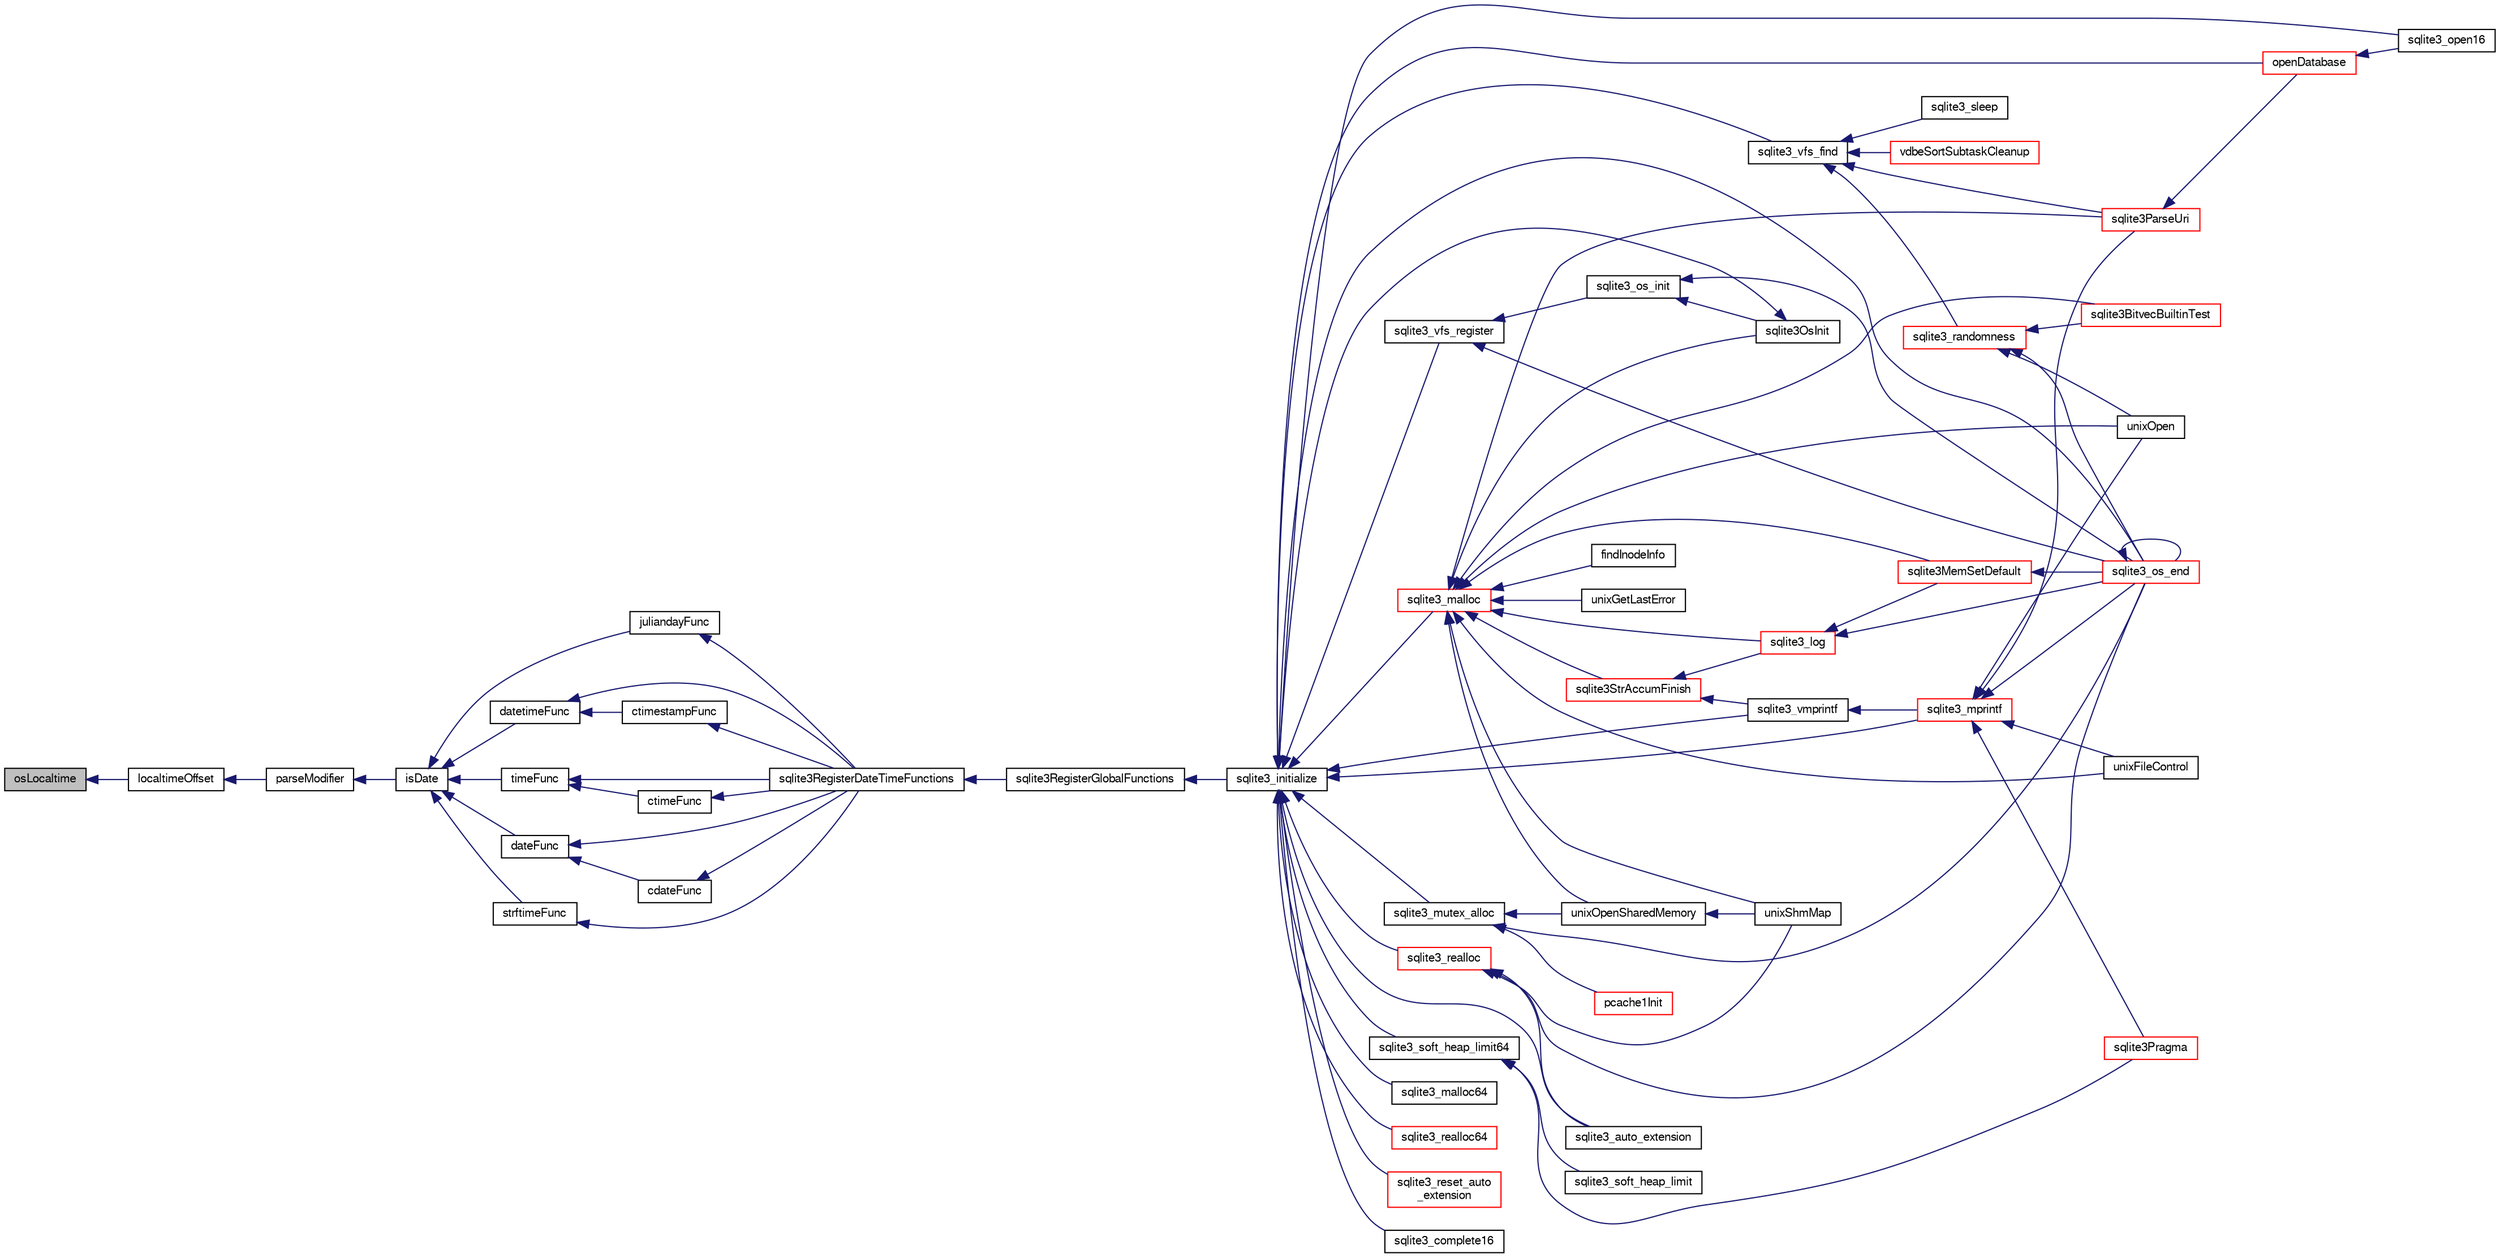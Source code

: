 digraph "osLocaltime"
{
  edge [fontname="FreeSans",fontsize="10",labelfontname="FreeSans",labelfontsize="10"];
  node [fontname="FreeSans",fontsize="10",shape=record];
  rankdir="LR";
  Node188982 [label="osLocaltime",height=0.2,width=0.4,color="black", fillcolor="grey75", style="filled", fontcolor="black"];
  Node188982 -> Node188983 [dir="back",color="midnightblue",fontsize="10",style="solid",fontname="FreeSans"];
  Node188983 [label="localtimeOffset",height=0.2,width=0.4,color="black", fillcolor="white", style="filled",URL="$sqlite3_8c.html#a90df73d3001a38322fee639ae369b637"];
  Node188983 -> Node188984 [dir="back",color="midnightblue",fontsize="10",style="solid",fontname="FreeSans"];
  Node188984 [label="parseModifier",height=0.2,width=0.4,color="black", fillcolor="white", style="filled",URL="$sqlite3_8c.html#af27e39a2d2026d0f51799a9c254c4f06"];
  Node188984 -> Node188985 [dir="back",color="midnightblue",fontsize="10",style="solid",fontname="FreeSans"];
  Node188985 [label="isDate",height=0.2,width=0.4,color="black", fillcolor="white", style="filled",URL="$sqlite3_8c.html#a88586fabfb5a2ee248ccf6f5dfb90904"];
  Node188985 -> Node188986 [dir="back",color="midnightblue",fontsize="10",style="solid",fontname="FreeSans"];
  Node188986 [label="juliandayFunc",height=0.2,width=0.4,color="black", fillcolor="white", style="filled",URL="$sqlite3_8c.html#ac3eed2d3f72c21bee1e65f9d0f33a263"];
  Node188986 -> Node188987 [dir="back",color="midnightblue",fontsize="10",style="solid",fontname="FreeSans"];
  Node188987 [label="sqlite3RegisterDateTimeFunctions",height=0.2,width=0.4,color="black", fillcolor="white", style="filled",URL="$sqlite3_8c.html#a44405fdf6c4462912007f6602ecc0bb4"];
  Node188987 -> Node188988 [dir="back",color="midnightblue",fontsize="10",style="solid",fontname="FreeSans"];
  Node188988 [label="sqlite3RegisterGlobalFunctions",height=0.2,width=0.4,color="black", fillcolor="white", style="filled",URL="$sqlite3_8c.html#a9f75bd111010f29e1b8d74344473c4ec"];
  Node188988 -> Node188989 [dir="back",color="midnightblue",fontsize="10",style="solid",fontname="FreeSans"];
  Node188989 [label="sqlite3_initialize",height=0.2,width=0.4,color="black", fillcolor="white", style="filled",URL="$sqlite3_8h.html#ab0c0ee2d5d4cf8b28e9572296a8861df"];
  Node188989 -> Node188990 [dir="back",color="midnightblue",fontsize="10",style="solid",fontname="FreeSans"];
  Node188990 [label="sqlite3_vfs_find",height=0.2,width=0.4,color="black", fillcolor="white", style="filled",URL="$sqlite3_8h.html#ac201a26de3dfa1d6deb8069eb8d95627"];
  Node188990 -> Node188991 [dir="back",color="midnightblue",fontsize="10",style="solid",fontname="FreeSans"];
  Node188991 [label="sqlite3_randomness",height=0.2,width=0.4,color="red", fillcolor="white", style="filled",URL="$sqlite3_8h.html#aa452ad88657d4606e137b09c4e9315c7"];
  Node188991 -> Node188995 [dir="back",color="midnightblue",fontsize="10",style="solid",fontname="FreeSans"];
  Node188995 [label="unixOpen",height=0.2,width=0.4,color="black", fillcolor="white", style="filled",URL="$sqlite3_8c.html#a8ed5efc47b6e14f7805cd1bb9b215775"];
  Node188991 -> Node188996 [dir="back",color="midnightblue",fontsize="10",style="solid",fontname="FreeSans"];
  Node188996 [label="sqlite3_os_end",height=0.2,width=0.4,color="red", fillcolor="white", style="filled",URL="$sqlite3_8h.html#a2288c95881ecca13d994e42b6a958906"];
  Node188996 -> Node188996 [dir="back",color="midnightblue",fontsize="10",style="solid",fontname="FreeSans"];
  Node188991 -> Node188998 [dir="back",color="midnightblue",fontsize="10",style="solid",fontname="FreeSans"];
  Node188998 [label="sqlite3BitvecBuiltinTest",height=0.2,width=0.4,color="red", fillcolor="white", style="filled",URL="$sqlite3_8c.html#a9b4e3e921ce1ede6f10a9106c034ff9b"];
  Node188990 -> Node189394 [dir="back",color="midnightblue",fontsize="10",style="solid",fontname="FreeSans"];
  Node189394 [label="vdbeSortSubtaskCleanup",height=0.2,width=0.4,color="red", fillcolor="white", style="filled",URL="$sqlite3_8c.html#abc8ce4c3ef58cc10f5b27642aab32b30"];
  Node188990 -> Node189397 [dir="back",color="midnightblue",fontsize="10",style="solid",fontname="FreeSans"];
  Node189397 [label="sqlite3ParseUri",height=0.2,width=0.4,color="red", fillcolor="white", style="filled",URL="$sqlite3_8c.html#aaa912f29a67460d8b2186c97056e8767"];
  Node189397 -> Node189240 [dir="back",color="midnightblue",fontsize="10",style="solid",fontname="FreeSans"];
  Node189240 [label="openDatabase",height=0.2,width=0.4,color="red", fillcolor="white", style="filled",URL="$sqlite3_8c.html#a6a9c3bc3a64234e863413f41db473758"];
  Node189240 -> Node189243 [dir="back",color="midnightblue",fontsize="10",style="solid",fontname="FreeSans"];
  Node189243 [label="sqlite3_open16",height=0.2,width=0.4,color="black", fillcolor="white", style="filled",URL="$sqlite3_8h.html#adbc401bb96713f32e553db32f6f3ca33"];
  Node188990 -> Node189398 [dir="back",color="midnightblue",fontsize="10",style="solid",fontname="FreeSans"];
  Node189398 [label="sqlite3_sleep",height=0.2,width=0.4,color="black", fillcolor="white", style="filled",URL="$sqlite3_8h.html#ad0c133ddbbecb6433f3c6ebef8966efa"];
  Node188989 -> Node189399 [dir="back",color="midnightblue",fontsize="10",style="solid",fontname="FreeSans"];
  Node189399 [label="sqlite3_vfs_register",height=0.2,width=0.4,color="black", fillcolor="white", style="filled",URL="$sqlite3_8h.html#a7184b289ccd4c4c7200589137d88c4ae"];
  Node189399 -> Node189400 [dir="back",color="midnightblue",fontsize="10",style="solid",fontname="FreeSans"];
  Node189400 [label="sqlite3_os_init",height=0.2,width=0.4,color="black", fillcolor="white", style="filled",URL="$sqlite3_8h.html#acebc2290d00a32d3afe2361f2979038b"];
  Node189400 -> Node189401 [dir="back",color="midnightblue",fontsize="10",style="solid",fontname="FreeSans"];
  Node189401 [label="sqlite3OsInit",height=0.2,width=0.4,color="black", fillcolor="white", style="filled",URL="$sqlite3_8c.html#afeaa886fe1ca086a30fd278b1d069762"];
  Node189401 -> Node188989 [dir="back",color="midnightblue",fontsize="10",style="solid",fontname="FreeSans"];
  Node189400 -> Node188996 [dir="back",color="midnightblue",fontsize="10",style="solid",fontname="FreeSans"];
  Node189399 -> Node188996 [dir="back",color="midnightblue",fontsize="10",style="solid",fontname="FreeSans"];
  Node188989 -> Node189402 [dir="back",color="midnightblue",fontsize="10",style="solid",fontname="FreeSans"];
  Node189402 [label="sqlite3_mutex_alloc",height=0.2,width=0.4,color="black", fillcolor="white", style="filled",URL="$sqlite3_8h.html#aa3f89418cd18e99596435c958b29b650"];
  Node189402 -> Node189403 [dir="back",color="midnightblue",fontsize="10",style="solid",fontname="FreeSans"];
  Node189403 [label="unixOpenSharedMemory",height=0.2,width=0.4,color="black", fillcolor="white", style="filled",URL="$sqlite3_8c.html#a30775afa2e08ca6ddc7853326afed7c7"];
  Node189403 -> Node189404 [dir="back",color="midnightblue",fontsize="10",style="solid",fontname="FreeSans"];
  Node189404 [label="unixShmMap",height=0.2,width=0.4,color="black", fillcolor="white", style="filled",URL="$sqlite3_8c.html#aeaa77f0ab08a4f4ee5f86e8c9727e974"];
  Node189402 -> Node188996 [dir="back",color="midnightblue",fontsize="10",style="solid",fontname="FreeSans"];
  Node189402 -> Node189405 [dir="back",color="midnightblue",fontsize="10",style="solid",fontname="FreeSans"];
  Node189405 [label="pcache1Init",height=0.2,width=0.4,color="red", fillcolor="white", style="filled",URL="$sqlite3_8c.html#a05e9c1daf3dd812db1d769b69b20e069"];
  Node188989 -> Node189475 [dir="back",color="midnightblue",fontsize="10",style="solid",fontname="FreeSans"];
  Node189475 [label="sqlite3_soft_heap_limit64",height=0.2,width=0.4,color="black", fillcolor="white", style="filled",URL="$sqlite3_8h.html#ab37b3a4d1652e3acb2c43d1252e6b852"];
  Node189475 -> Node189476 [dir="back",color="midnightblue",fontsize="10",style="solid",fontname="FreeSans"];
  Node189476 [label="sqlite3_soft_heap_limit",height=0.2,width=0.4,color="black", fillcolor="white", style="filled",URL="$sqlite3_8h.html#a18c3472581de3072201723e798524fdc"];
  Node189475 -> Node189083 [dir="back",color="midnightblue",fontsize="10",style="solid",fontname="FreeSans"];
  Node189083 [label="sqlite3Pragma",height=0.2,width=0.4,color="red", fillcolor="white", style="filled",URL="$sqlite3_8c.html#a111391370f58f8e6a6eca51fd34d62ed"];
  Node188989 -> Node189477 [dir="back",color="midnightblue",fontsize="10",style="solid",fontname="FreeSans"];
  Node189477 [label="sqlite3_malloc",height=0.2,width=0.4,color="red", fillcolor="white", style="filled",URL="$sqlite3_8h.html#a510e31845345737f17d86ce0b2328356"];
  Node189477 -> Node189401 [dir="back",color="midnightblue",fontsize="10",style="solid",fontname="FreeSans"];
  Node189477 -> Node189473 [dir="back",color="midnightblue",fontsize="10",style="solid",fontname="FreeSans"];
  Node189473 [label="sqlite3MemSetDefault",height=0.2,width=0.4,color="red", fillcolor="white", style="filled",URL="$sqlite3_8c.html#a162fbfd727e92c5f8f72625b5ff62549"];
  Node189473 -> Node188996 [dir="back",color="midnightblue",fontsize="10",style="solid",fontname="FreeSans"];
  Node189477 -> Node189478 [dir="back",color="midnightblue",fontsize="10",style="solid",fontname="FreeSans"];
  Node189478 [label="sqlite3StrAccumFinish",height=0.2,width=0.4,color="red", fillcolor="white", style="filled",URL="$sqlite3_8c.html#adb7f26b10ac1b847db6f000ef4c2e2ba"];
  Node189478 -> Node189552 [dir="back",color="midnightblue",fontsize="10",style="solid",fontname="FreeSans"];
  Node189552 [label="sqlite3_vmprintf",height=0.2,width=0.4,color="black", fillcolor="white", style="filled",URL="$sqlite3_8h.html#ac240de67ddf003828f16a6d9dd3fa3ca"];
  Node189552 -> Node189553 [dir="back",color="midnightblue",fontsize="10",style="solid",fontname="FreeSans"];
  Node189553 [label="sqlite3_mprintf",height=0.2,width=0.4,color="red", fillcolor="white", style="filled",URL="$sqlite3_8h.html#a9533933e57f7ccbb48c32041ce3a8862"];
  Node189553 -> Node188994 [dir="back",color="midnightblue",fontsize="10",style="solid",fontname="FreeSans"];
  Node188994 [label="unixFileControl",height=0.2,width=0.4,color="black", fillcolor="white", style="filled",URL="$sqlite3_8c.html#ad71f213fa385cc58f307cefd953c03ae"];
  Node189553 -> Node188995 [dir="back",color="midnightblue",fontsize="10",style="solid",fontname="FreeSans"];
  Node189553 -> Node188996 [dir="back",color="midnightblue",fontsize="10",style="solid",fontname="FreeSans"];
  Node189553 -> Node189083 [dir="back",color="midnightblue",fontsize="10",style="solid",fontname="FreeSans"];
  Node189553 -> Node189397 [dir="back",color="midnightblue",fontsize="10",style="solid",fontname="FreeSans"];
  Node189478 -> Node189660 [dir="back",color="midnightblue",fontsize="10",style="solid",fontname="FreeSans"];
  Node189660 [label="sqlite3_log",height=0.2,width=0.4,color="red", fillcolor="white", style="filled",URL="$sqlite3_8h.html#a298c9699bf9c143662c6b1fec4b2dc3b"];
  Node189660 -> Node189473 [dir="back",color="midnightblue",fontsize="10",style="solid",fontname="FreeSans"];
  Node189660 -> Node188996 [dir="back",color="midnightblue",fontsize="10",style="solid",fontname="FreeSans"];
  Node189477 -> Node189660 [dir="back",color="midnightblue",fontsize="10",style="solid",fontname="FreeSans"];
  Node189477 -> Node189739 [dir="back",color="midnightblue",fontsize="10",style="solid",fontname="FreeSans"];
  Node189739 [label="findInodeInfo",height=0.2,width=0.4,color="black", fillcolor="white", style="filled",URL="$sqlite3_8c.html#ac92c39062e69a79c4a62dfd55242c782"];
  Node189477 -> Node188994 [dir="back",color="midnightblue",fontsize="10",style="solid",fontname="FreeSans"];
  Node189477 -> Node189403 [dir="back",color="midnightblue",fontsize="10",style="solid",fontname="FreeSans"];
  Node189477 -> Node189404 [dir="back",color="midnightblue",fontsize="10",style="solid",fontname="FreeSans"];
  Node189477 -> Node188995 [dir="back",color="midnightblue",fontsize="10",style="solid",fontname="FreeSans"];
  Node189477 -> Node189573 [dir="back",color="midnightblue",fontsize="10",style="solid",fontname="FreeSans"];
  Node189573 [label="unixGetLastError",height=0.2,width=0.4,color="black", fillcolor="white", style="filled",URL="$sqlite3_8c.html#aed1e42f49d74b419c3c85b559dd61240"];
  Node189477 -> Node188998 [dir="back",color="midnightblue",fontsize="10",style="solid",fontname="FreeSans"];
  Node189477 -> Node189397 [dir="back",color="midnightblue",fontsize="10",style="solid",fontname="FreeSans"];
  Node188989 -> Node189742 [dir="back",color="midnightblue",fontsize="10",style="solid",fontname="FreeSans"];
  Node189742 [label="sqlite3_malloc64",height=0.2,width=0.4,color="black", fillcolor="white", style="filled",URL="$sqlite3_8h.html#a12b7ee85e539ea28c130c5c75b96a82a"];
  Node188989 -> Node189743 [dir="back",color="midnightblue",fontsize="10",style="solid",fontname="FreeSans"];
  Node189743 [label="sqlite3_realloc",height=0.2,width=0.4,color="red", fillcolor="white", style="filled",URL="$sqlite3_8h.html#a627f0eeface58024ef47403d8cc76b35"];
  Node189743 -> Node189404 [dir="back",color="midnightblue",fontsize="10",style="solid",fontname="FreeSans"];
  Node189743 -> Node188996 [dir="back",color="midnightblue",fontsize="10",style="solid",fontname="FreeSans"];
  Node189743 -> Node189759 [dir="back",color="midnightblue",fontsize="10",style="solid",fontname="FreeSans"];
  Node189759 [label="sqlite3_auto_extension",height=0.2,width=0.4,color="black", fillcolor="white", style="filled",URL="$sqlite3_8h.html#a85a95b45e94f6bcd52aa39b6acdb36d7"];
  Node188989 -> Node189761 [dir="back",color="midnightblue",fontsize="10",style="solid",fontname="FreeSans"];
  Node189761 [label="sqlite3_realloc64",height=0.2,width=0.4,color="red", fillcolor="white", style="filled",URL="$sqlite3_8h.html#afe88c85e9f864a3fd92941cad197245d"];
  Node188989 -> Node189552 [dir="back",color="midnightblue",fontsize="10",style="solid",fontname="FreeSans"];
  Node188989 -> Node189553 [dir="back",color="midnightblue",fontsize="10",style="solid",fontname="FreeSans"];
  Node188989 -> Node188996 [dir="back",color="midnightblue",fontsize="10",style="solid",fontname="FreeSans"];
  Node188989 -> Node189759 [dir="back",color="midnightblue",fontsize="10",style="solid",fontname="FreeSans"];
  Node188989 -> Node189859 [dir="back",color="midnightblue",fontsize="10",style="solid",fontname="FreeSans"];
  Node189859 [label="sqlite3_reset_auto\l_extension",height=0.2,width=0.4,color="red", fillcolor="white", style="filled",URL="$sqlite3_8h.html#ac33f4064ae6690cada7bdc89e8153ffc"];
  Node188989 -> Node189726 [dir="back",color="midnightblue",fontsize="10",style="solid",fontname="FreeSans"];
  Node189726 [label="sqlite3_complete16",height=0.2,width=0.4,color="black", fillcolor="white", style="filled",URL="$sqlite3_8h.html#a3260341c2ef82787acca48414a1d03a1"];
  Node188989 -> Node189240 [dir="back",color="midnightblue",fontsize="10",style="solid",fontname="FreeSans"];
  Node188989 -> Node189243 [dir="back",color="midnightblue",fontsize="10",style="solid",fontname="FreeSans"];
  Node188985 -> Node189562 [dir="back",color="midnightblue",fontsize="10",style="solid",fontname="FreeSans"];
  Node189562 [label="datetimeFunc",height=0.2,width=0.4,color="black", fillcolor="white", style="filled",URL="$sqlite3_8c.html#a9755493e1c5c377b5ea7078b4029c24a"];
  Node189562 -> Node189563 [dir="back",color="midnightblue",fontsize="10",style="solid",fontname="FreeSans"];
  Node189563 [label="ctimestampFunc",height=0.2,width=0.4,color="black", fillcolor="white", style="filled",URL="$sqlite3_8c.html#af66b08c4ab0dce0ff0c92a61b580f514"];
  Node189563 -> Node188987 [dir="back",color="midnightblue",fontsize="10",style="solid",fontname="FreeSans"];
  Node189562 -> Node188987 [dir="back",color="midnightblue",fontsize="10",style="solid",fontname="FreeSans"];
  Node188985 -> Node189564 [dir="back",color="midnightblue",fontsize="10",style="solid",fontname="FreeSans"];
  Node189564 [label="timeFunc",height=0.2,width=0.4,color="black", fillcolor="white", style="filled",URL="$sqlite3_8c.html#aca881e4cda242c3a8f2256605cbf9e91"];
  Node189564 -> Node189565 [dir="back",color="midnightblue",fontsize="10",style="solid",fontname="FreeSans"];
  Node189565 [label="ctimeFunc",height=0.2,width=0.4,color="black", fillcolor="white", style="filled",URL="$sqlite3_8c.html#ad8e9781533516df5a0705e4b36155290"];
  Node189565 -> Node188987 [dir="back",color="midnightblue",fontsize="10",style="solid",fontname="FreeSans"];
  Node189564 -> Node188987 [dir="back",color="midnightblue",fontsize="10",style="solid",fontname="FreeSans"];
  Node188985 -> Node189566 [dir="back",color="midnightblue",fontsize="10",style="solid",fontname="FreeSans"];
  Node189566 [label="dateFunc",height=0.2,width=0.4,color="black", fillcolor="white", style="filled",URL="$sqlite3_8c.html#a0895a9abec96efb62b3c986a3c14ee32"];
  Node189566 -> Node189567 [dir="back",color="midnightblue",fontsize="10",style="solid",fontname="FreeSans"];
  Node189567 [label="cdateFunc",height=0.2,width=0.4,color="black", fillcolor="white", style="filled",URL="$sqlite3_8c.html#addf6dadca2fea72f90dfa99dbaa3da91"];
  Node189567 -> Node188987 [dir="back",color="midnightblue",fontsize="10",style="solid",fontname="FreeSans"];
  Node189566 -> Node188987 [dir="back",color="midnightblue",fontsize="10",style="solid",fontname="FreeSans"];
  Node188985 -> Node189568 [dir="back",color="midnightblue",fontsize="10",style="solid",fontname="FreeSans"];
  Node189568 [label="strftimeFunc",height=0.2,width=0.4,color="black", fillcolor="white", style="filled",URL="$sqlite3_8c.html#af531defbf93ba3aef96decedeafb344f"];
  Node189568 -> Node188987 [dir="back",color="midnightblue",fontsize="10",style="solid",fontname="FreeSans"];
}
